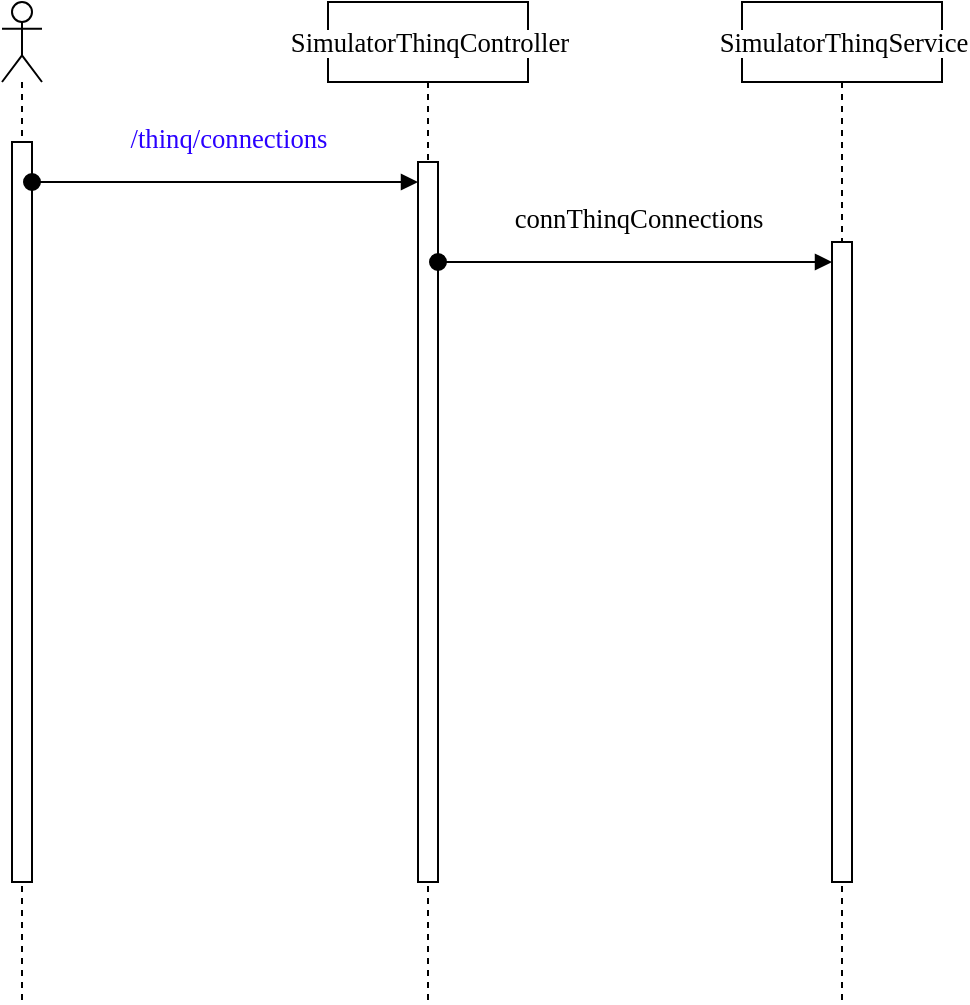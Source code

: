 <mxfile version="24.7.12">
  <diagram name="페이지-1" id="5qDuznM82rCRKL5Qjks3">
    <mxGraphModel dx="1302" dy="1957" grid="1" gridSize="10" guides="1" tooltips="1" connect="1" arrows="1" fold="1" page="1" pageScale="1" pageWidth="827" pageHeight="1169" math="0" shadow="0">
      <root>
        <mxCell id="0" />
        <mxCell id="1" parent="0" />
        <mxCell id="7xH93Sl78AJNd4GW-xTZ-2" value="&lt;span style=&quot;background-color:#ffffff;padding:0px 0px 0px 2px;&quot;&gt;&lt;span style=&quot;font-family: Consolas; font-size: 10pt; white-space: pre;&quot;&gt;SimulatorThinqController&lt;/span&gt;&lt;/span&gt;" style="shape=umlLifeline;perimeter=lifelinePerimeter;whiteSpace=wrap;html=1;container=1;dropTarget=0;collapsible=0;recursiveResize=0;outlineConnect=0;portConstraint=eastwest;newEdgeStyle={&quot;curved&quot;:0,&quot;rounded&quot;:0};" vertex="1" parent="1">
          <mxGeometry x="193" y="-1120" width="100" height="500" as="geometry" />
        </mxCell>
        <mxCell id="7xH93Sl78AJNd4GW-xTZ-7" value="" style="html=1;points=[[0,0,0,0,5],[0,1,0,0,-5],[1,0,0,0,5],[1,1,0,0,-5]];perimeter=orthogonalPerimeter;outlineConnect=0;targetShapes=umlLifeline;portConstraint=eastwest;newEdgeStyle={&quot;curved&quot;:0,&quot;rounded&quot;:0};" vertex="1" parent="7xH93Sl78AJNd4GW-xTZ-2">
          <mxGeometry x="45" y="80" width="10" height="360" as="geometry" />
        </mxCell>
        <mxCell id="7xH93Sl78AJNd4GW-xTZ-3" value="" style="shape=umlLifeline;perimeter=lifelinePerimeter;whiteSpace=wrap;html=1;container=1;dropTarget=0;collapsible=0;recursiveResize=0;outlineConnect=0;portConstraint=eastwest;newEdgeStyle={&quot;curved&quot;:0,&quot;rounded&quot;:0};participant=umlActor;" vertex="1" parent="1">
          <mxGeometry x="30" y="-1120" width="20" height="500" as="geometry" />
        </mxCell>
        <mxCell id="7xH93Sl78AJNd4GW-xTZ-6" value="" style="html=1;points=[[0,0,0,0,5],[0,1,0,0,-5],[1,0,0,0,5],[1,1,0,0,-5]];perimeter=orthogonalPerimeter;outlineConnect=0;targetShapes=umlLifeline;portConstraint=eastwest;newEdgeStyle={&quot;curved&quot;:0,&quot;rounded&quot;:0};" vertex="1" parent="7xH93Sl78AJNd4GW-xTZ-3">
          <mxGeometry x="5" y="70" width="10" height="370" as="geometry" />
        </mxCell>
        <mxCell id="7xH93Sl78AJNd4GW-xTZ-4" value="&lt;pre&gt;&lt;span style=&quot;padding: 0px 0px 0px 2px;&quot;&gt;&lt;span style=&quot;font-family: Consolas; font-size: 10pt; white-space-collapse: preserve;&quot;&gt;&lt;span style=&quot;color:#2a00ff;&quot;&gt;/thinq/connections&lt;/span&gt;&lt;/span&gt;&lt;/span&gt;&lt;/pre&gt;" style="html=1;verticalAlign=bottom;startArrow=oval;startFill=1;endArrow=block;startSize=8;curved=0;rounded=0;" edge="1" parent="1" source="7xH93Sl78AJNd4GW-xTZ-6" target="7xH93Sl78AJNd4GW-xTZ-7">
          <mxGeometry x="0.001" width="60" relative="1" as="geometry">
            <mxPoint x="39.667" y="-1040" as="sourcePoint" />
            <mxPoint x="266.5" y="-1040" as="targetPoint" />
            <Array as="points">
              <mxPoint x="140" y="-1030" />
            </Array>
            <mxPoint as="offset" />
          </mxGeometry>
        </mxCell>
        <mxCell id="7xH93Sl78AJNd4GW-xTZ-5" value="&lt;pre&gt;&lt;span style=&quot;background-color:#ffffff;padding:0px 0px 0px 2px;&quot;&gt;&lt;span style=&quot;font-family: Consolas; font-size: 10pt; white-space: pre;&quot;&gt;SimulatorThinqService&lt;/span&gt;&lt;/span&gt;&lt;/pre&gt;" style="shape=umlLifeline;perimeter=lifelinePerimeter;whiteSpace=wrap;html=1;container=1;dropTarget=0;collapsible=0;recursiveResize=0;outlineConnect=0;portConstraint=eastwest;newEdgeStyle={&quot;curved&quot;:0,&quot;rounded&quot;:0};" vertex="1" parent="1">
          <mxGeometry x="400" y="-1120" width="100" height="500" as="geometry" />
        </mxCell>
        <mxCell id="7xH93Sl78AJNd4GW-xTZ-9" value="" style="html=1;points=[[0,0,0,0,5],[0,1,0,0,-5],[1,0,0,0,5],[1,1,0,0,-5]];perimeter=orthogonalPerimeter;outlineConnect=0;targetShapes=umlLifeline;portConstraint=eastwest;newEdgeStyle={&quot;curved&quot;:0,&quot;rounded&quot;:0};" vertex="1" parent="7xH93Sl78AJNd4GW-xTZ-5">
          <mxGeometry x="45" y="120" width="10" height="320" as="geometry" />
        </mxCell>
        <mxCell id="7xH93Sl78AJNd4GW-xTZ-8" value="&lt;pre&gt;&lt;span style=&quot;padding: 0px 0px 0px 2px;&quot;&gt;&lt;span style=&quot;font-family: Consolas; font-size: 10pt; white-space-collapse: preserve;&quot;&gt;connThinqConnections&lt;/span&gt;&lt;/span&gt;&lt;/pre&gt;" style="html=1;verticalAlign=bottom;startArrow=oval;startFill=1;endArrow=block;startSize=8;curved=0;rounded=0;" edge="1" parent="1">
          <mxGeometry x="-0.002" width="60" relative="1" as="geometry">
            <mxPoint x="248" y="-990" as="sourcePoint" />
            <mxPoint x="445.0" y="-990" as="targetPoint" />
            <mxPoint as="offset" />
          </mxGeometry>
        </mxCell>
      </root>
    </mxGraphModel>
  </diagram>
</mxfile>
